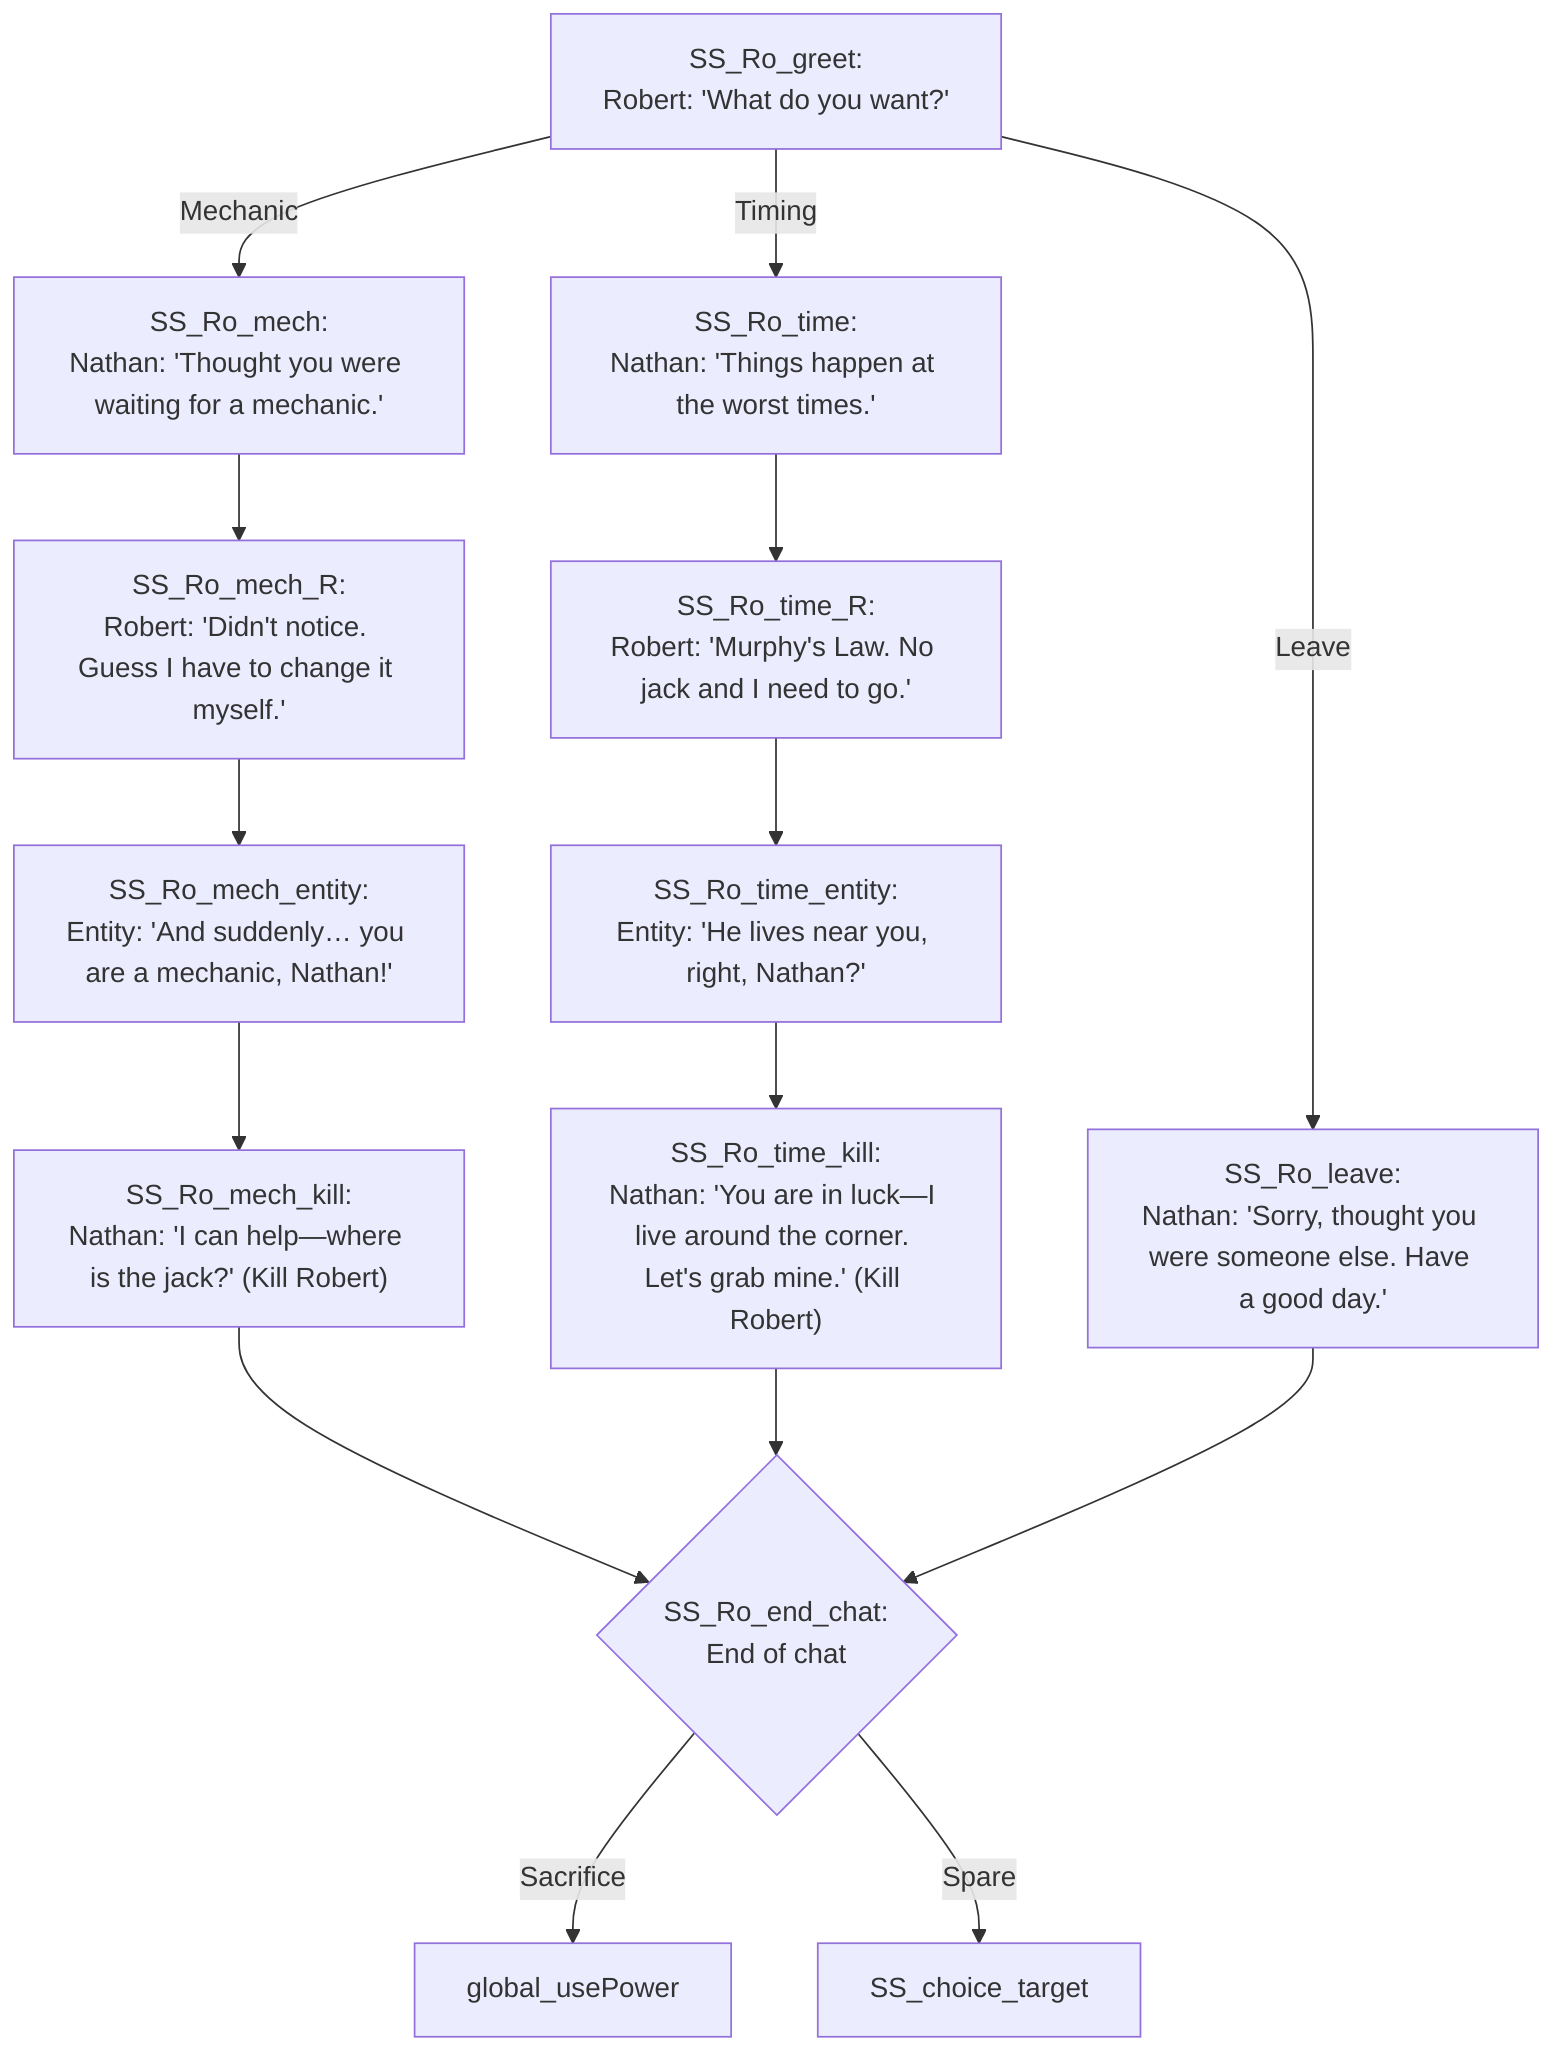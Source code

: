 flowchart TD
direction LR

%% ---------- ROBERT (SS_Ro_*) ----------
SS_Ro_greet["SS_Ro_greet:<br/>Robert: 'What do you want?'"] -->|Mechanic| SS_Ro_mech
SS_Ro_greet -->|Timing| SS_Ro_time
SS_Ro_greet -->|Leave| SS_Ro_leave

%% --- Branch 1 : Mechanic ---
SS_Ro_mech["SS_Ro_mech:<br/>Nathan: 'Thought you were waiting for a mechanic.'"] --> SS_Ro_mech_R
SS_Ro_mech_R["SS_Ro_mech_R:<br/>Robert: 'Didn't notice. Guess I have to change it myself.'"] --> SS_Ro_mech_entity
SS_Ro_mech_entity["SS_Ro_mech_entity:<br/>Entity: 'And suddenly… you are a mechanic, Nathan!'"] --> SS_Ro_mech_kill
SS_Ro_mech_kill["SS_Ro_mech_kill:<br/>Nathan: 'I can help—where is the jack?' (Kill Robert)"] --> SS_Ro_end_chat

%% --- Branch 2 : Timing ---
SS_Ro_time["SS_Ro_time:<br/>Nathan: 'Things happen at the worst times.'"] --> SS_Ro_time_R
SS_Ro_time_R["SS_Ro_time_R:<br/>Robert: 'Murphy's Law. No jack and I need to go.'"] --> SS_Ro_time_entity
SS_Ro_time_entity["SS_Ro_time_entity:<br/>Entity: 'He lives near you, right, Nathan?'"] --> SS_Ro_time_kill
SS_Ro_time_kill["SS_Ro_time_kill:<br/>Nathan: 'You are in luck—I live around the corner. Let's grab mine.' (Kill Robert)"] --> SS_Ro_end_chat

%% --- Branch 3 : Leave ---
SS_Ro_leave["SS_Ro_leave:<br/>Nathan: 'Sorry, thought you were someone else. Have a good day.'"] --> SS_Ro_end_chat

SS_Ro_end_chat{"SS_Ro_end_chat:<br/>End of chat"} -->|Sacrifice| global_usePower
SS_Ro_end_chat -->|Spare| SS_choice_target
